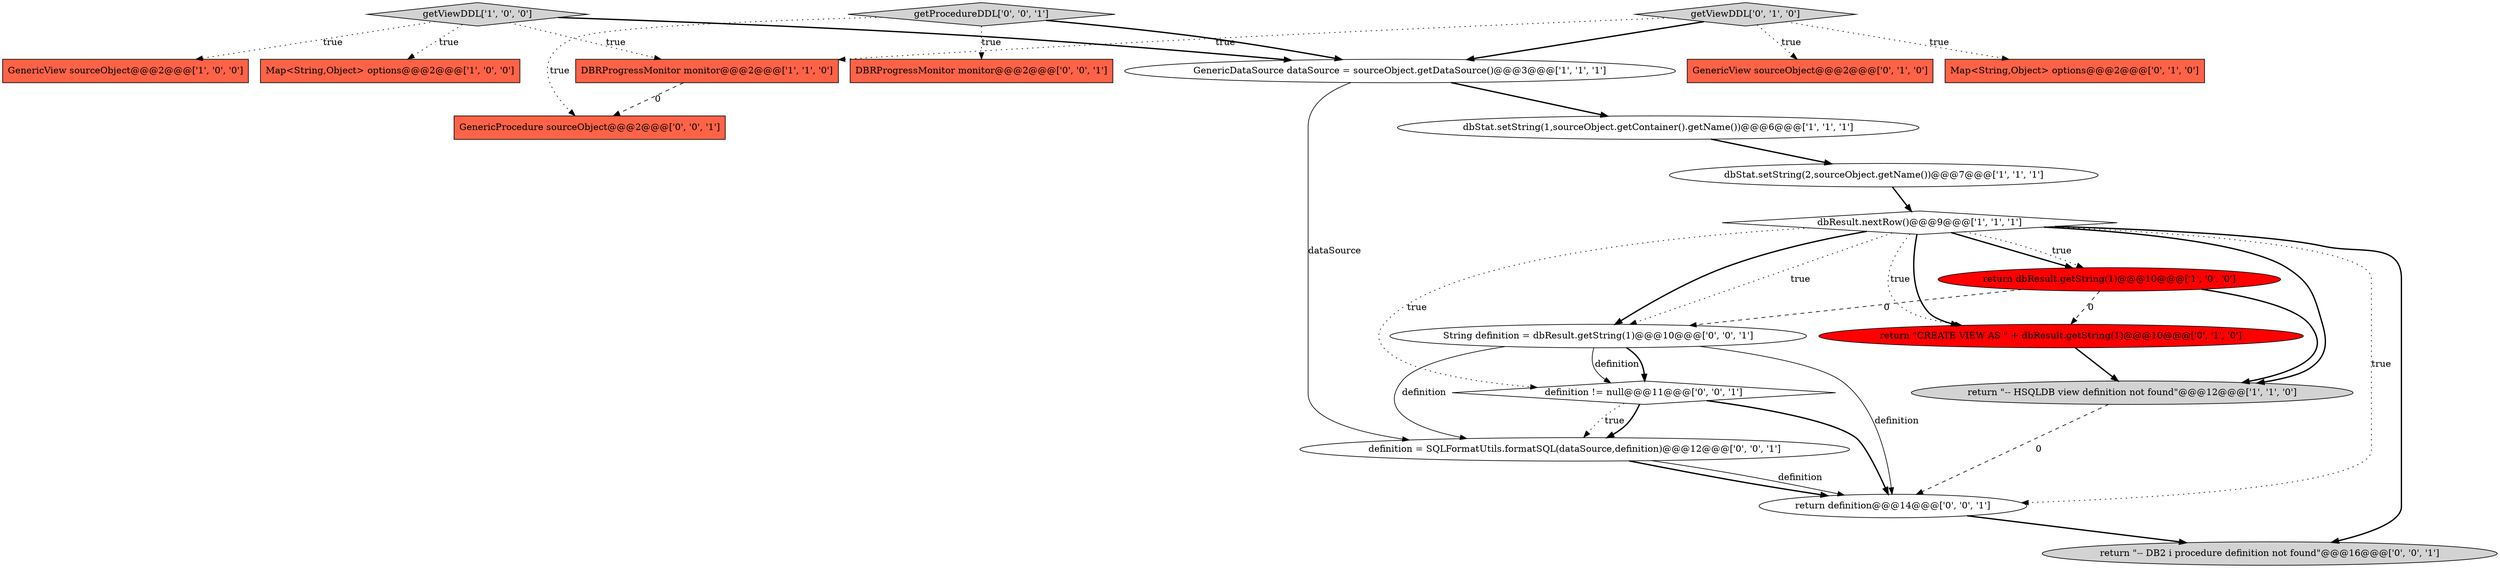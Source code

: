 digraph {
0 [style = filled, label = "getViewDDL['1', '0', '0']", fillcolor = lightgray, shape = diamond image = "AAA0AAABBB1BBB"];
19 [style = filled, label = "String definition = dbResult.getString(1)@@@10@@@['0', '0', '1']", fillcolor = white, shape = ellipse image = "AAA0AAABBB3BBB"];
6 [style = filled, label = "dbStat.setString(2,sourceObject.getName())@@@7@@@['1', '1', '1']", fillcolor = white, shape = ellipse image = "AAA0AAABBB1BBB"];
3 [style = filled, label = "return dbResult.getString(1)@@@10@@@['1', '0', '0']", fillcolor = red, shape = ellipse image = "AAA1AAABBB1BBB"];
7 [style = filled, label = "return \"-- HSQLDB view definition not found\"@@@12@@@['1', '1', '0']", fillcolor = lightgray, shape = ellipse image = "AAA0AAABBB1BBB"];
18 [style = filled, label = "getProcedureDDL['0', '0', '1']", fillcolor = lightgray, shape = diamond image = "AAA0AAABBB3BBB"];
9 [style = filled, label = "DBRProgressMonitor monitor@@@2@@@['1', '1', '0']", fillcolor = tomato, shape = box image = "AAA0AAABBB1BBB"];
17 [style = filled, label = "return definition@@@14@@@['0', '0', '1']", fillcolor = white, shape = ellipse image = "AAA0AAABBB3BBB"];
4 [style = filled, label = "GenericView sourceObject@@@2@@@['1', '0', '0']", fillcolor = tomato, shape = box image = "AAA0AAABBB1BBB"];
16 [style = filled, label = "DBRProgressMonitor monitor@@@2@@@['0', '0', '1']", fillcolor = tomato, shape = box image = "AAA0AAABBB3BBB"];
10 [style = filled, label = "getViewDDL['0', '1', '0']", fillcolor = lightgray, shape = diamond image = "AAA0AAABBB2BBB"];
2 [style = filled, label = "dbStat.setString(1,sourceObject.getContainer().getName())@@@6@@@['1', '1', '1']", fillcolor = white, shape = ellipse image = "AAA0AAABBB1BBB"];
15 [style = filled, label = "return \"-- DB2 i procedure definition not found\"@@@16@@@['0', '0', '1']", fillcolor = lightgray, shape = ellipse image = "AAA0AAABBB3BBB"];
1 [style = filled, label = "GenericDataSource dataSource = sourceObject.getDataSource()@@@3@@@['1', '1', '1']", fillcolor = white, shape = ellipse image = "AAA0AAABBB1BBB"];
13 [style = filled, label = "return \"CREATE VIEW AS \" + dbResult.getString(1)@@@10@@@['0', '1', '0']", fillcolor = red, shape = ellipse image = "AAA1AAABBB2BBB"];
11 [style = filled, label = "GenericView sourceObject@@@2@@@['0', '1', '0']", fillcolor = tomato, shape = box image = "AAA0AAABBB2BBB"];
14 [style = filled, label = "definition = SQLFormatUtils.formatSQL(dataSource,definition)@@@12@@@['0', '0', '1']", fillcolor = white, shape = ellipse image = "AAA0AAABBB3BBB"];
12 [style = filled, label = "Map<String,Object> options@@@2@@@['0', '1', '0']", fillcolor = tomato, shape = box image = "AAA0AAABBB2BBB"];
8 [style = filled, label = "Map<String,Object> options@@@2@@@['1', '0', '0']", fillcolor = tomato, shape = box image = "AAA0AAABBB1BBB"];
20 [style = filled, label = "definition != null@@@11@@@['0', '0', '1']", fillcolor = white, shape = diamond image = "AAA0AAABBB3BBB"];
5 [style = filled, label = "dbResult.nextRow()@@@9@@@['1', '1', '1']", fillcolor = white, shape = diamond image = "AAA0AAABBB1BBB"];
21 [style = filled, label = "GenericProcedure sourceObject@@@2@@@['0', '0', '1']", fillcolor = tomato, shape = box image = "AAA0AAABBB3BBB"];
5->17 [style = dotted, label="true"];
5->3 [style = bold, label=""];
10->12 [style = dotted, label="true"];
20->17 [style = bold, label=""];
19->17 [style = solid, label="definition"];
19->20 [style = solid, label="definition"];
18->16 [style = dotted, label="true"];
7->17 [style = dashed, label="0"];
2->6 [style = bold, label=""];
5->19 [style = dotted, label="true"];
19->20 [style = bold, label=""];
0->4 [style = dotted, label="true"];
18->21 [style = dotted, label="true"];
20->14 [style = dotted, label="true"];
5->15 [style = bold, label=""];
14->17 [style = bold, label=""];
20->14 [style = bold, label=""];
5->3 [style = dotted, label="true"];
1->14 [style = solid, label="dataSource"];
10->9 [style = dotted, label="true"];
3->13 [style = dashed, label="0"];
3->19 [style = dashed, label="0"];
0->8 [style = dotted, label="true"];
5->19 [style = bold, label=""];
6->5 [style = bold, label=""];
5->13 [style = dotted, label="true"];
19->14 [style = solid, label="definition"];
18->1 [style = bold, label=""];
3->7 [style = bold, label=""];
10->11 [style = dotted, label="true"];
9->21 [style = dashed, label="0"];
13->7 [style = bold, label=""];
0->1 [style = bold, label=""];
5->13 [style = bold, label=""];
17->15 [style = bold, label=""];
5->7 [style = bold, label=""];
5->20 [style = dotted, label="true"];
1->2 [style = bold, label=""];
14->17 [style = solid, label="definition"];
10->1 [style = bold, label=""];
0->9 [style = dotted, label="true"];
}
